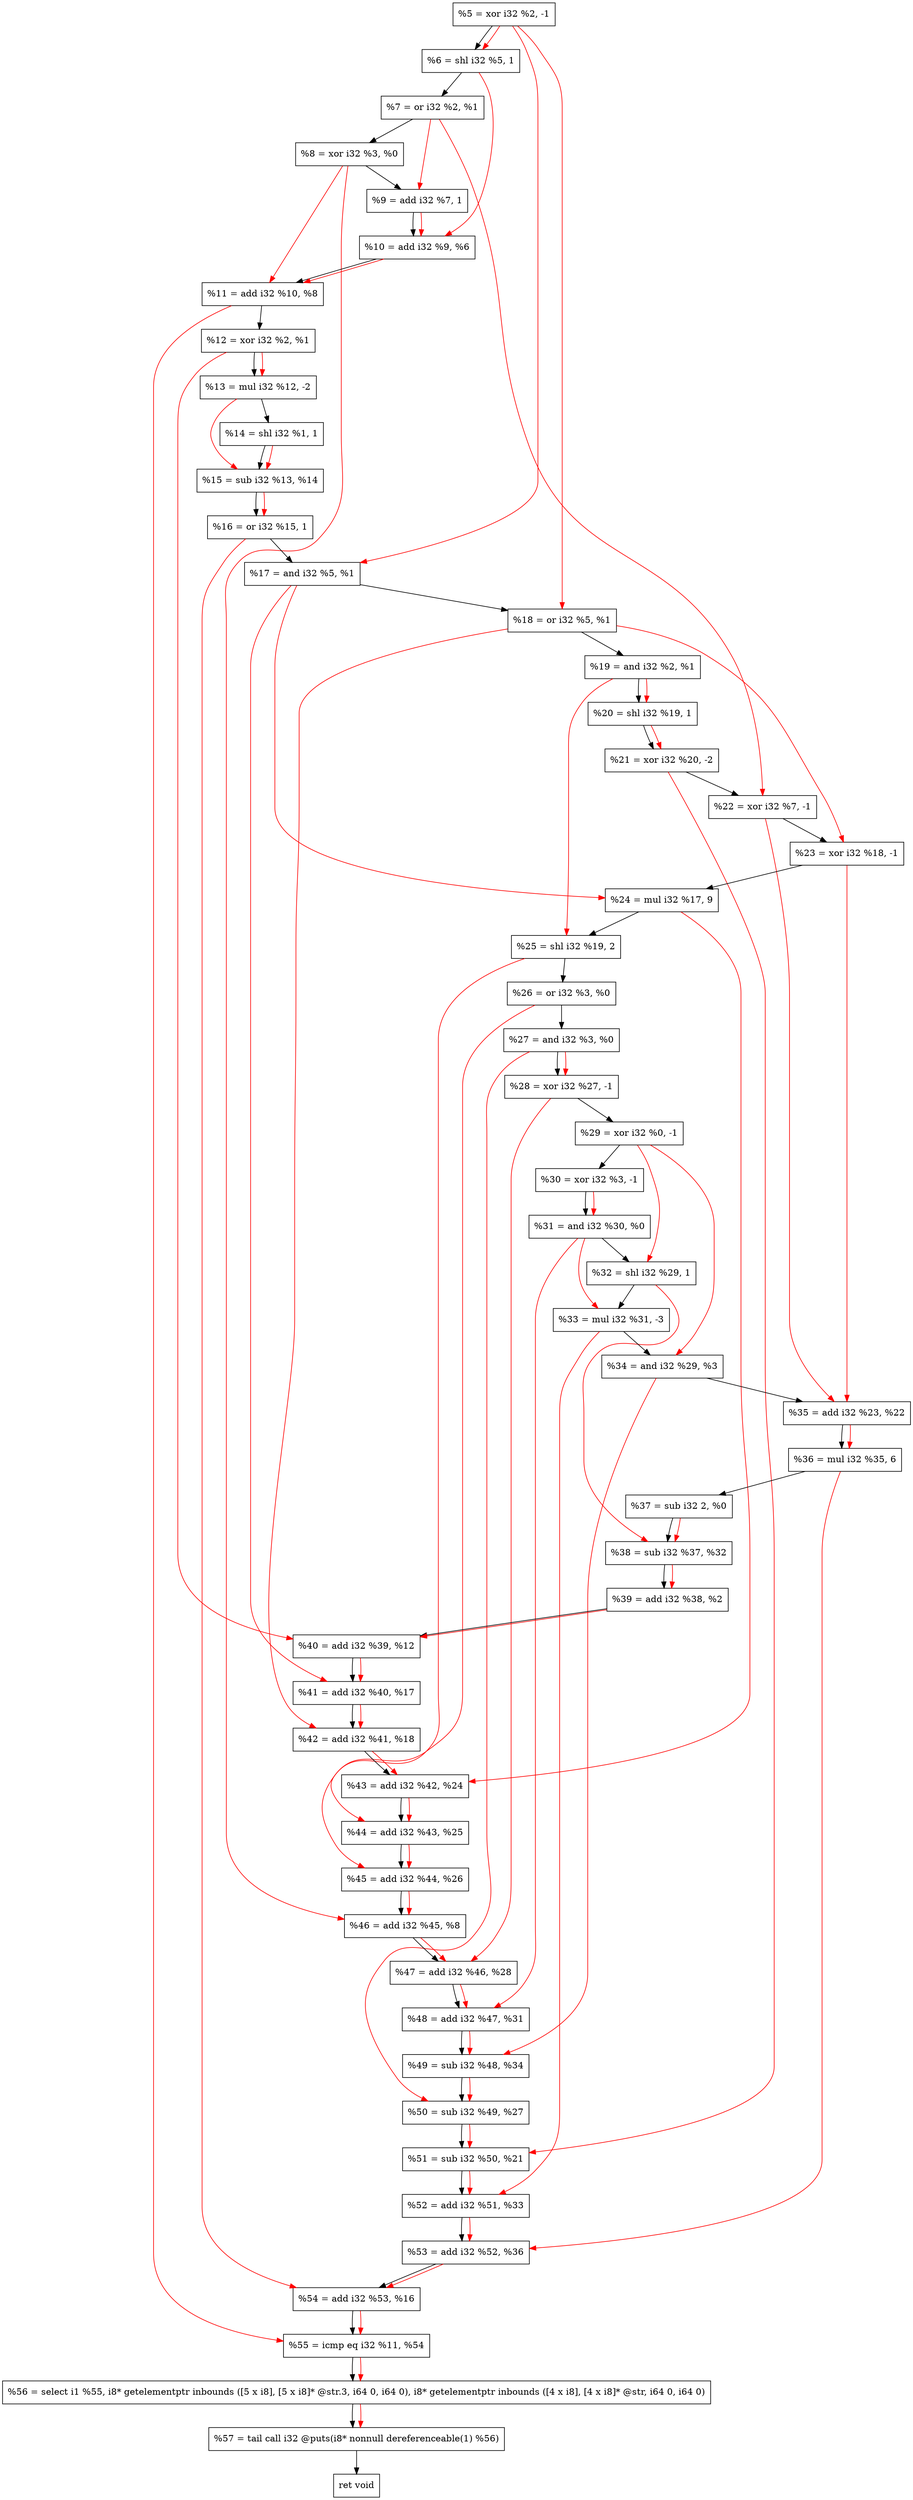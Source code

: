 digraph "DFG for'crackme' function" {
	Node0x1f21db0[shape=record, label="  %5 = xor i32 %2, -1"];
	Node0x1f21e50[shape=record, label="  %6 = shl i32 %5, 1"];
	Node0x1f21ec0[shape=record, label="  %7 = or i32 %2, %1"];
	Node0x1f21f30[shape=record, label="  %8 = xor i32 %3, %0"];
	Node0x1f21fa0[shape=record, label="  %9 = add i32 %7, 1"];
	Node0x1f22010[shape=record, label="  %10 = add i32 %9, %6"];
	Node0x1f22080[shape=record, label="  %11 = add i32 %10, %8"];
	Node0x1f220f0[shape=record, label="  %12 = xor i32 %2, %1"];
	Node0x1f22190[shape=record, label="  %13 = mul i32 %12, -2"];
	Node0x1f22200[shape=record, label="  %14 = shl i32 %1, 1"];
	Node0x1f22270[shape=record, label="  %15 = sub i32 %13, %14"];
	Node0x1f222e0[shape=record, label="  %16 = or i32 %15, 1"];
	Node0x1f22350[shape=record, label="  %17 = and i32 %5, %1"];
	Node0x1f223c0[shape=record, label="  %18 = or i32 %5, %1"];
	Node0x1f22430[shape=record, label="  %19 = and i32 %2, %1"];
	Node0x1f224a0[shape=record, label="  %20 = shl i32 %19, 1"];
	Node0x1f22510[shape=record, label="  %21 = xor i32 %20, -2"];
	Node0x1f22580[shape=record, label="  %22 = xor i32 %7, -1"];
	Node0x1f225f0[shape=record, label="  %23 = xor i32 %18, -1"];
	Node0x1f22690[shape=record, label="  %24 = mul i32 %17, 9"];
	Node0x1f22730[shape=record, label="  %25 = shl i32 %19, 2"];
	Node0x1f227a0[shape=record, label="  %26 = or i32 %3, %0"];
	Node0x1f22810[shape=record, label="  %27 = and i32 %3, %0"];
	Node0x1f22880[shape=record, label="  %28 = xor i32 %27, -1"];
	Node0x1f228f0[shape=record, label="  %29 = xor i32 %0, -1"];
	Node0x1f22960[shape=record, label="  %30 = xor i32 %3, -1"];
	Node0x1f229d0[shape=record, label="  %31 = and i32 %30, %0"];
	Node0x1f22a40[shape=record, label="  %32 = shl i32 %29, 1"];
	Node0x1f22cf0[shape=record, label="  %33 = mul i32 %31, -3"];
	Node0x1f22d60[shape=record, label="  %34 = and i32 %29, %3"];
	Node0x1f22dd0[shape=record, label="  %35 = add i32 %23, %22"];
	Node0x1f22e70[shape=record, label="  %36 = mul i32 %35, 6"];
	Node0x1f22ee0[shape=record, label="  %37 = sub i32 2, %0"];
	Node0x1f22f50[shape=record, label="  %38 = sub i32 %37, %32"];
	Node0x1f22fc0[shape=record, label="  %39 = add i32 %38, %2"];
	Node0x1f23030[shape=record, label="  %40 = add i32 %39, %12"];
	Node0x1f230a0[shape=record, label="  %41 = add i32 %40, %17"];
	Node0x1f23110[shape=record, label="  %42 = add i32 %41, %18"];
	Node0x1f23180[shape=record, label="  %43 = add i32 %42, %24"];
	Node0x1f231f0[shape=record, label="  %44 = add i32 %43, %25"];
	Node0x1f23260[shape=record, label="  %45 = add i32 %44, %26"];
	Node0x1f232d0[shape=record, label="  %46 = add i32 %45, %8"];
	Node0x1f23340[shape=record, label="  %47 = add i32 %46, %28"];
	Node0x1f233b0[shape=record, label="  %48 = add i32 %47, %31"];
	Node0x1f23420[shape=record, label="  %49 = sub i32 %48, %34"];
	Node0x1f23490[shape=record, label="  %50 = sub i32 %49, %27"];
	Node0x1f23500[shape=record, label="  %51 = sub i32 %50, %21"];
	Node0x1f23570[shape=record, label="  %52 = add i32 %51, %33"];
	Node0x1f235e0[shape=record, label="  %53 = add i32 %52, %36"];
	Node0x1f23650[shape=record, label="  %54 = add i32 %53, %16"];
	Node0x1f236c0[shape=record, label="  %55 = icmp eq i32 %11, %54"];
	Node0x1ec2268[shape=record, label="  %56 = select i1 %55, i8* getelementptr inbounds ([5 x i8], [5 x i8]* @str.3, i64 0, i64 0), i8* getelementptr inbounds ([4 x i8], [4 x i8]* @str, i64 0, i64 0)"];
	Node0x1f23b60[shape=record, label="  %57 = tail call i32 @puts(i8* nonnull dereferenceable(1) %56)"];
	Node0x1f23bb0[shape=record, label="  ret void"];
	Node0x1f21db0 -> Node0x1f21e50;
	Node0x1f21e50 -> Node0x1f21ec0;
	Node0x1f21ec0 -> Node0x1f21f30;
	Node0x1f21f30 -> Node0x1f21fa0;
	Node0x1f21fa0 -> Node0x1f22010;
	Node0x1f22010 -> Node0x1f22080;
	Node0x1f22080 -> Node0x1f220f0;
	Node0x1f220f0 -> Node0x1f22190;
	Node0x1f22190 -> Node0x1f22200;
	Node0x1f22200 -> Node0x1f22270;
	Node0x1f22270 -> Node0x1f222e0;
	Node0x1f222e0 -> Node0x1f22350;
	Node0x1f22350 -> Node0x1f223c0;
	Node0x1f223c0 -> Node0x1f22430;
	Node0x1f22430 -> Node0x1f224a0;
	Node0x1f224a0 -> Node0x1f22510;
	Node0x1f22510 -> Node0x1f22580;
	Node0x1f22580 -> Node0x1f225f0;
	Node0x1f225f0 -> Node0x1f22690;
	Node0x1f22690 -> Node0x1f22730;
	Node0x1f22730 -> Node0x1f227a0;
	Node0x1f227a0 -> Node0x1f22810;
	Node0x1f22810 -> Node0x1f22880;
	Node0x1f22880 -> Node0x1f228f0;
	Node0x1f228f0 -> Node0x1f22960;
	Node0x1f22960 -> Node0x1f229d0;
	Node0x1f229d0 -> Node0x1f22a40;
	Node0x1f22a40 -> Node0x1f22cf0;
	Node0x1f22cf0 -> Node0x1f22d60;
	Node0x1f22d60 -> Node0x1f22dd0;
	Node0x1f22dd0 -> Node0x1f22e70;
	Node0x1f22e70 -> Node0x1f22ee0;
	Node0x1f22ee0 -> Node0x1f22f50;
	Node0x1f22f50 -> Node0x1f22fc0;
	Node0x1f22fc0 -> Node0x1f23030;
	Node0x1f23030 -> Node0x1f230a0;
	Node0x1f230a0 -> Node0x1f23110;
	Node0x1f23110 -> Node0x1f23180;
	Node0x1f23180 -> Node0x1f231f0;
	Node0x1f231f0 -> Node0x1f23260;
	Node0x1f23260 -> Node0x1f232d0;
	Node0x1f232d0 -> Node0x1f23340;
	Node0x1f23340 -> Node0x1f233b0;
	Node0x1f233b0 -> Node0x1f23420;
	Node0x1f23420 -> Node0x1f23490;
	Node0x1f23490 -> Node0x1f23500;
	Node0x1f23500 -> Node0x1f23570;
	Node0x1f23570 -> Node0x1f235e0;
	Node0x1f235e0 -> Node0x1f23650;
	Node0x1f23650 -> Node0x1f236c0;
	Node0x1f236c0 -> Node0x1ec2268;
	Node0x1ec2268 -> Node0x1f23b60;
	Node0x1f23b60 -> Node0x1f23bb0;
edge [color=red]
	Node0x1f21db0 -> Node0x1f21e50;
	Node0x1f21ec0 -> Node0x1f21fa0;
	Node0x1f21fa0 -> Node0x1f22010;
	Node0x1f21e50 -> Node0x1f22010;
	Node0x1f22010 -> Node0x1f22080;
	Node0x1f21f30 -> Node0x1f22080;
	Node0x1f220f0 -> Node0x1f22190;
	Node0x1f22190 -> Node0x1f22270;
	Node0x1f22200 -> Node0x1f22270;
	Node0x1f22270 -> Node0x1f222e0;
	Node0x1f21db0 -> Node0x1f22350;
	Node0x1f21db0 -> Node0x1f223c0;
	Node0x1f22430 -> Node0x1f224a0;
	Node0x1f224a0 -> Node0x1f22510;
	Node0x1f21ec0 -> Node0x1f22580;
	Node0x1f223c0 -> Node0x1f225f0;
	Node0x1f22350 -> Node0x1f22690;
	Node0x1f22430 -> Node0x1f22730;
	Node0x1f22810 -> Node0x1f22880;
	Node0x1f22960 -> Node0x1f229d0;
	Node0x1f228f0 -> Node0x1f22a40;
	Node0x1f229d0 -> Node0x1f22cf0;
	Node0x1f228f0 -> Node0x1f22d60;
	Node0x1f225f0 -> Node0x1f22dd0;
	Node0x1f22580 -> Node0x1f22dd0;
	Node0x1f22dd0 -> Node0x1f22e70;
	Node0x1f22ee0 -> Node0x1f22f50;
	Node0x1f22a40 -> Node0x1f22f50;
	Node0x1f22f50 -> Node0x1f22fc0;
	Node0x1f22fc0 -> Node0x1f23030;
	Node0x1f220f0 -> Node0x1f23030;
	Node0x1f23030 -> Node0x1f230a0;
	Node0x1f22350 -> Node0x1f230a0;
	Node0x1f230a0 -> Node0x1f23110;
	Node0x1f223c0 -> Node0x1f23110;
	Node0x1f23110 -> Node0x1f23180;
	Node0x1f22690 -> Node0x1f23180;
	Node0x1f23180 -> Node0x1f231f0;
	Node0x1f22730 -> Node0x1f231f0;
	Node0x1f231f0 -> Node0x1f23260;
	Node0x1f227a0 -> Node0x1f23260;
	Node0x1f23260 -> Node0x1f232d0;
	Node0x1f21f30 -> Node0x1f232d0;
	Node0x1f232d0 -> Node0x1f23340;
	Node0x1f22880 -> Node0x1f23340;
	Node0x1f23340 -> Node0x1f233b0;
	Node0x1f229d0 -> Node0x1f233b0;
	Node0x1f233b0 -> Node0x1f23420;
	Node0x1f22d60 -> Node0x1f23420;
	Node0x1f23420 -> Node0x1f23490;
	Node0x1f22810 -> Node0x1f23490;
	Node0x1f23490 -> Node0x1f23500;
	Node0x1f22510 -> Node0x1f23500;
	Node0x1f23500 -> Node0x1f23570;
	Node0x1f22cf0 -> Node0x1f23570;
	Node0x1f23570 -> Node0x1f235e0;
	Node0x1f22e70 -> Node0x1f235e0;
	Node0x1f235e0 -> Node0x1f23650;
	Node0x1f222e0 -> Node0x1f23650;
	Node0x1f22080 -> Node0x1f236c0;
	Node0x1f23650 -> Node0x1f236c0;
	Node0x1f236c0 -> Node0x1ec2268;
	Node0x1ec2268 -> Node0x1f23b60;
}
